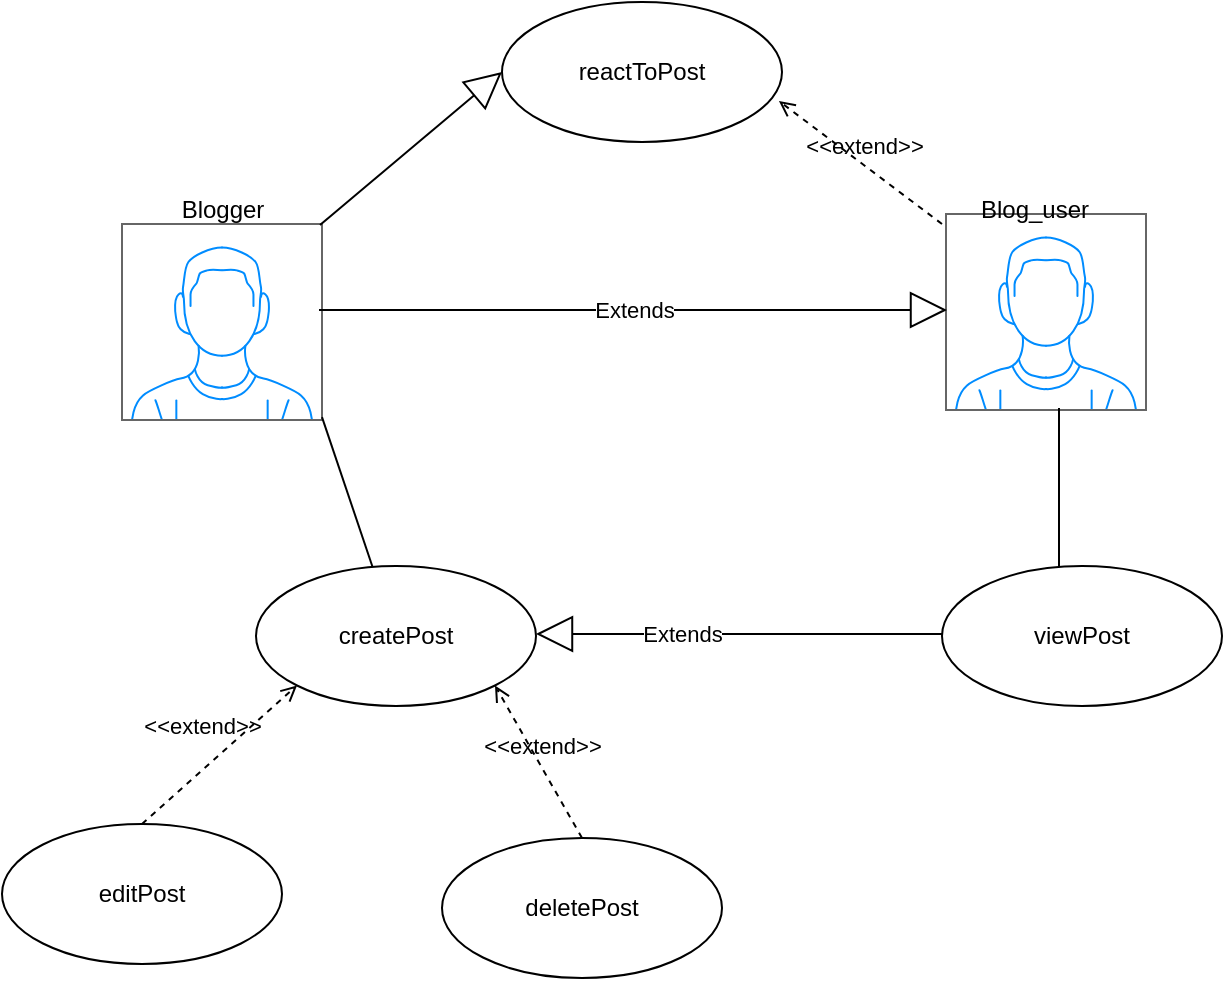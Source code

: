 <mxfile version="24.1.0" type="device" pages="2">
  <diagram name="Use cases for Amebo_ng" id="mrtZ8X-Qp-M2Py4kVrCZ">
    <mxGraphModel dx="781" dy="546" grid="1" gridSize="10" guides="1" tooltips="1" connect="1" arrows="1" fold="1" page="1" pageScale="1" pageWidth="827" pageHeight="1169" math="0" shadow="0">
      <root>
        <mxCell id="0" />
        <mxCell id="1" parent="0" />
        <mxCell id="67FW8GJFmOnaUYvcuqfZ-1" value="" style="verticalLabelPosition=bottom;shadow=0;dashed=0;align=center;html=1;verticalAlign=top;strokeWidth=1;shape=mxgraph.mockup.containers.userMale;strokeColor=#666666;strokeColor2=#008cff;" parent="1" vertex="1">
          <mxGeometry x="132" y="130" width="100" height="98" as="geometry" />
        </mxCell>
        <mxCell id="67FW8GJFmOnaUYvcuqfZ-2" value="" style="verticalLabelPosition=bottom;shadow=0;dashed=0;align=center;html=1;verticalAlign=top;strokeWidth=1;shape=mxgraph.mockup.containers.userMale;strokeColor=#666666;strokeColor2=#008cff;" parent="1" vertex="1">
          <mxGeometry x="544" y="125" width="100" height="98" as="geometry" />
        </mxCell>
        <mxCell id="67FW8GJFmOnaUYvcuqfZ-3" value="Blogger" style="text;html=1;align=center;verticalAlign=middle;resizable=0;points=[];autosize=1;strokeColor=none;fillColor=none;" parent="1" vertex="1">
          <mxGeometry x="152" y="108" width="60" height="30" as="geometry" />
        </mxCell>
        <mxCell id="67FW8GJFmOnaUYvcuqfZ-4" value="Blog_user" style="text;html=1;align=center;verticalAlign=middle;resizable=0;points=[];autosize=1;strokeColor=none;fillColor=none;" parent="1" vertex="1">
          <mxGeometry x="548" y="108" width="80" height="30" as="geometry" />
        </mxCell>
        <mxCell id="67FW8GJFmOnaUYvcuqfZ-5" value="createPost" style="ellipse;whiteSpace=wrap;html=1;" parent="1" vertex="1">
          <mxGeometry x="199" y="301" width="140" height="70" as="geometry" />
        </mxCell>
        <mxCell id="67FW8GJFmOnaUYvcuqfZ-6" value="Extends" style="endArrow=block;endSize=16;endFill=0;html=1;rounded=0;entryX=0.025;entryY=0.45;entryDx=0;entryDy=0;entryPerimeter=0;exitX=0.985;exitY=0.45;exitDx=0;exitDy=0;exitPerimeter=0;" parent="1" edge="1">
          <mxGeometry width="160" relative="1" as="geometry">
            <mxPoint x="230.5" y="173" as="sourcePoint" />
            <mxPoint x="544.5" y="173" as="targetPoint" />
          </mxGeometry>
        </mxCell>
        <mxCell id="67FW8GJFmOnaUYvcuqfZ-12" value="" style="endArrow=none;html=1;rounded=0;entryX=1.03;entryY=1.026;entryDx=0;entryDy=0;entryPerimeter=0;" parent="1" source="67FW8GJFmOnaUYvcuqfZ-5" edge="1">
          <mxGeometry width="50" height="50" relative="1" as="geometry">
            <mxPoint x="259" y="297" as="sourcePoint" />
            <mxPoint x="232" y="226.548" as="targetPoint" />
          </mxGeometry>
        </mxCell>
        <mxCell id="67FW8GJFmOnaUYvcuqfZ-13" value="editPost" style="ellipse;whiteSpace=wrap;html=1;" parent="1" vertex="1">
          <mxGeometry x="72" y="430" width="140" height="70" as="geometry" />
        </mxCell>
        <mxCell id="67FW8GJFmOnaUYvcuqfZ-14" value="&amp;lt;&amp;lt;extend&amp;gt;&amp;gt;" style="html=1;verticalAlign=bottom;labelBackgroundColor=none;endArrow=open;endFill=0;dashed=1;rounded=0;entryX=0;entryY=1;entryDx=0;entryDy=0;exitX=0.5;exitY=0;exitDx=0;exitDy=0;" parent="1" source="67FW8GJFmOnaUYvcuqfZ-13" target="67FW8GJFmOnaUYvcuqfZ-5" edge="1">
          <mxGeometry x="-0.057" y="10" width="160" relative="1" as="geometry">
            <mxPoint x="112" y="420" as="sourcePoint" />
            <mxPoint x="272" y="420" as="targetPoint" />
            <mxPoint as="offset" />
          </mxGeometry>
        </mxCell>
        <mxCell id="67FW8GJFmOnaUYvcuqfZ-15" value="deletePost" style="ellipse;whiteSpace=wrap;html=1;" parent="1" vertex="1">
          <mxGeometry x="292" y="437" width="140" height="70" as="geometry" />
        </mxCell>
        <mxCell id="67FW8GJFmOnaUYvcuqfZ-16" value="&amp;lt;&amp;lt;extend&amp;gt;&amp;gt;" style="html=1;verticalAlign=bottom;labelBackgroundColor=none;endArrow=open;endFill=0;dashed=1;rounded=0;entryX=1;entryY=1;entryDx=0;entryDy=0;exitX=0.5;exitY=0;exitDx=0;exitDy=0;" parent="1" source="67FW8GJFmOnaUYvcuqfZ-15" target="67FW8GJFmOnaUYvcuqfZ-5" edge="1">
          <mxGeometry x="-0.042" y="-1" width="160" relative="1" as="geometry">
            <mxPoint x="354" y="430" as="sourcePoint" />
            <mxPoint x="432" y="361" as="targetPoint" />
            <mxPoint as="offset" />
          </mxGeometry>
        </mxCell>
        <mxCell id="67FW8GJFmOnaUYvcuqfZ-17" value="viewPost" style="ellipse;whiteSpace=wrap;html=1;" parent="1" vertex="1">
          <mxGeometry x="542" y="301" width="140" height="70" as="geometry" />
        </mxCell>
        <mxCell id="67FW8GJFmOnaUYvcuqfZ-18" value="Extends" style="endArrow=block;endSize=16;endFill=0;html=1;rounded=0;entryX=1;entryY=0.5;entryDx=0;entryDy=0;exitX=0;exitY=0.5;exitDx=0;exitDy=0;" parent="1" edge="1">
          <mxGeometry x="0.281" width="160" relative="1" as="geometry">
            <mxPoint x="542" y="335" as="sourcePoint" />
            <mxPoint x="339" y="335" as="targetPoint" />
            <Array as="points" />
            <mxPoint as="offset" />
          </mxGeometry>
        </mxCell>
        <mxCell id="67FW8GJFmOnaUYvcuqfZ-19" value="" style="endArrow=none;html=1;rounded=0;entryX=0.565;entryY=0.99;entryDx=0;entryDy=0;entryPerimeter=0;" parent="1" target="67FW8GJFmOnaUYvcuqfZ-2" edge="1">
          <mxGeometry width="50" height="50" relative="1" as="geometry">
            <mxPoint x="600.5" y="301" as="sourcePoint" />
            <mxPoint x="575.5" y="226.548" as="targetPoint" />
          </mxGeometry>
        </mxCell>
        <mxCell id="67FW8GJFmOnaUYvcuqfZ-20" value="reactToPost" style="ellipse;whiteSpace=wrap;html=1;" parent="1" vertex="1">
          <mxGeometry x="322" y="19" width="140" height="70" as="geometry" />
        </mxCell>
        <mxCell id="67FW8GJFmOnaUYvcuqfZ-21" value="&amp;lt;&amp;lt;extend&amp;gt;&amp;gt;" style="html=1;verticalAlign=bottom;labelBackgroundColor=none;endArrow=open;endFill=0;dashed=1;rounded=0;entryX=0.989;entryY=0.707;entryDx=0;entryDy=0;exitX=0.5;exitY=0;exitDx=0;exitDy=0;entryPerimeter=0;" parent="1" target="67FW8GJFmOnaUYvcuqfZ-20" edge="1">
          <mxGeometry x="-0.042" y="-1" width="160" relative="1" as="geometry">
            <mxPoint x="542" y="130" as="sourcePoint" />
            <mxPoint x="498" y="54" as="targetPoint" />
            <mxPoint as="offset" />
          </mxGeometry>
        </mxCell>
        <mxCell id="67FW8GJFmOnaUYvcuqfZ-23" value="" style="endArrow=block;endSize=16;endFill=0;html=1;rounded=0;entryX=0;entryY=0.5;entryDx=0;entryDy=0;exitX=0.99;exitY=0.005;exitDx=0;exitDy=0;exitPerimeter=0;" parent="1" source="67FW8GJFmOnaUYvcuqfZ-1" target="67FW8GJFmOnaUYvcuqfZ-20" edge="1">
          <mxGeometry x="0.296" y="-50" width="160" relative="1" as="geometry">
            <mxPoint x="112" y="107" as="sourcePoint" />
            <mxPoint x="426" y="107" as="targetPoint" />
            <mxPoint as="offset" />
          </mxGeometry>
        </mxCell>
      </root>
    </mxGraphModel>
  </diagram>
  <diagram id="E9C0F2NmHi-bIWPOcBQJ" name="E-R diagram for Amebo_ng">
    <mxGraphModel dx="781" dy="546" grid="1" gridSize="10" guides="1" tooltips="1" connect="1" arrows="1" fold="1" page="1" pageScale="1" pageWidth="827" pageHeight="1169" math="0" shadow="0">
      <root>
        <mxCell id="0" />
        <mxCell id="1" parent="0" />
        <mxCell id="t4hM-rWylyBi5T4hc6Ye-1" value="Post" style="swimlane;childLayout=stackLayout;horizontal=1;startSize=30;horizontalStack=0;rounded=1;fontSize=14;fontStyle=0;strokeWidth=2;resizeParent=0;resizeLast=1;shadow=0;dashed=0;align=center;arcSize=4;whiteSpace=wrap;html=1;" parent="1" vertex="1">
          <mxGeometry x="290" y="72" width="250" height="150" as="geometry" />
        </mxCell>
        <mxCell id="t4hM-rWylyBi5T4hc6Ye-2" value="+title: String&lt;br style=&quot;font-size: 15px;&quot;&gt;+content: String&lt;br style=&quot;font-size: 15px;&quot;&gt;+id: String&lt;div&gt;+dateCreated: LocalDateTime&lt;br&gt;&lt;/div&gt;&lt;div&gt;+views: List&amp;lt;View&amp;gt;&lt;/div&gt;&lt;div&gt;&lt;span style=&quot;background-color: initial;&quot;&gt;+comment: List&amp;lt;Comment&amp;gt;&amp;nbsp;&lt;/span&gt;&amp;nbsp;&lt;br&gt;&lt;/div&gt;" style="align=left;strokeColor=none;fillColor=none;spacingLeft=4;fontSize=15;verticalAlign=top;resizable=0;rotatable=0;part=1;html=1;" parent="t4hM-rWylyBi5T4hc6Ye-1" vertex="1">
          <mxGeometry y="30" width="250" height="120" as="geometry" />
        </mxCell>
        <mxCell id="XFx4m6yCFhjhsqKg0CTL-16" value="View" style="swimlane;childLayout=stackLayout;horizontal=1;startSize=30;horizontalStack=0;rounded=1;fontSize=14;fontStyle=0;strokeWidth=2;resizeParent=0;resizeLast=1;shadow=0;dashed=0;align=center;arcSize=4;whiteSpace=wrap;html=1;" parent="1" vertex="1">
          <mxGeometry x="30" y="222" width="160" height="90" as="geometry" />
        </mxCell>
        <mxCell id="XFx4m6yCFhjhsqKg0CTL-17" value="+timeOfView:LocalDateTime&lt;br&gt;+viewer:&amp;nbsp; User&lt;br&gt;+id: String" style="align=left;strokeColor=none;fillColor=none;spacingLeft=4;fontSize=12;verticalAlign=top;resizable=0;rotatable=0;part=1;html=1;" parent="XFx4m6yCFhjhsqKg0CTL-16" vertex="1">
          <mxGeometry y="30" width="160" height="60" as="geometry" />
        </mxCell>
        <mxCell id="XFx4m6yCFhjhsqKg0CTL-20" value="User" style="swimlane;childLayout=stackLayout;horizontal=1;startSize=30;horizontalStack=0;rounded=1;fontSize=14;fontStyle=0;strokeWidth=2;resizeParent=0;resizeLast=1;shadow=0;dashed=0;align=center;arcSize=4;whiteSpace=wrap;html=1;" parent="1" vertex="1">
          <mxGeometry x="20" y="450" width="250" height="150" as="geometry" />
        </mxCell>
        <mxCell id="XFx4m6yCFhjhsqKg0CTL-21" value="+firstname: String&lt;br style=&quot;font-size: 15px;&quot;&gt;+lastname: String&lt;br style=&quot;font-size: 15px;&quot;&gt;+password: String&lt;div&gt;+username: String&lt;br&gt;&lt;/div&gt;&lt;div&gt;+id: String&lt;/div&gt;&lt;div&gt;&lt;span style=&quot;background-color: initial;&quot;&gt;+posts: List&amp;lt;Post&amp;gt;&amp;nbsp;&lt;/span&gt;&amp;nbsp;&lt;br&gt;&lt;/div&gt;" style="align=left;strokeColor=none;fillColor=none;spacingLeft=4;fontSize=15;verticalAlign=top;resizable=0;rotatable=0;part=1;html=1;" parent="XFx4m6yCFhjhsqKg0CTL-20" vertex="1">
          <mxGeometry y="30" width="250" height="120" as="geometry" />
        </mxCell>
        <mxCell id="XFx4m6yCFhjhsqKg0CTL-22" value="Comment" style="swimlane;childLayout=stackLayout;horizontal=1;startSize=30;horizontalStack=0;rounded=1;fontSize=14;fontStyle=0;strokeWidth=2;resizeParent=0;resizeLast=1;shadow=0;dashed=0;align=center;arcSize=4;whiteSpace=wrap;html=1;" parent="1" vertex="1">
          <mxGeometry x="510" y="352" width="250" height="110" as="geometry" />
        </mxCell>
        <mxCell id="XFx4m6yCFhjhsqKg0CTL-23" value="+id: String&lt;br style=&quot;font-size: 15px;&quot;&gt;+commenter: User&lt;br style=&quot;font-size: 15px;&quot;&gt;+commentBody: String&lt;div&gt;+timeOfComment: LocalDateTime&lt;br&gt;&lt;/div&gt;&lt;div&gt;&lt;br&gt;&lt;/div&gt;&lt;div&gt;&lt;br&gt;&lt;/div&gt;" style="align=left;strokeColor=none;fillColor=none;spacingLeft=4;fontSize=15;verticalAlign=top;resizable=0;rotatable=0;part=1;html=1;" parent="XFx4m6yCFhjhsqKg0CTL-22" vertex="1">
          <mxGeometry y="30" width="250" height="80" as="geometry" />
        </mxCell>
        <mxCell id="XFx4m6yCFhjhsqKg0CTL-24" value="" style="endArrow=classic;html=1;rounded=0;entryX=0;entryY=0;entryDx=0;entryDy=0;" parent="1" target="t4hM-rWylyBi5T4hc6Ye-2" edge="1">
          <mxGeometry width="50" height="50" relative="1" as="geometry">
            <mxPoint x="120" y="220" as="sourcePoint" />
            <mxPoint x="170" y="170" as="targetPoint" />
          </mxGeometry>
        </mxCell>
        <mxCell id="XFx4m6yCFhjhsqKg0CTL-25" value="" style="endArrow=classic;html=1;rounded=0;entryX=0.172;entryY=1;entryDx=0;entryDy=0;entryPerimeter=0;" parent="1" target="XFx4m6yCFhjhsqKg0CTL-17" edge="1">
          <mxGeometry width="50" height="50" relative="1" as="geometry">
            <mxPoint x="60" y="450" as="sourcePoint" />
            <mxPoint x="230" y="332" as="targetPoint" />
          </mxGeometry>
        </mxCell>
        <mxCell id="XFx4m6yCFhjhsqKg0CTL-26" value="" style="endArrow=classic;html=1;rounded=0;entryX=0.606;entryY=0.036;entryDx=0;entryDy=0;entryPerimeter=0;exitX=1;exitY=0;exitDx=0;exitDy=0;" parent="1" source="t4hM-rWylyBi5T4hc6Ye-2" target="XFx4m6yCFhjhsqKg0CTL-22" edge="1">
          <mxGeometry width="50" height="50" relative="1" as="geometry">
            <mxPoint x="550" y="222" as="sourcePoint" />
            <mxPoint x="720" y="104" as="targetPoint" />
          </mxGeometry>
        </mxCell>
      </root>
    </mxGraphModel>
  </diagram>
</mxfile>
